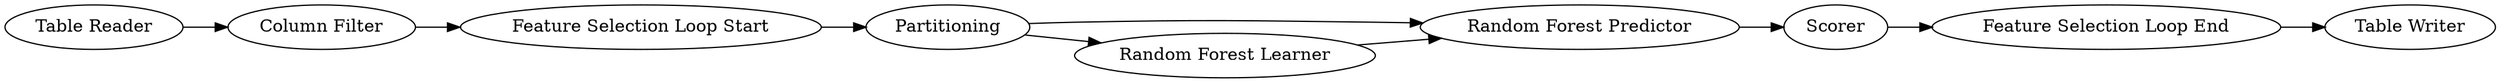 digraph {
	10 -> 7
	8 -> 6
	1 -> 12
	7 -> 2
	6 -> 10
	12 -> 8
	9 -> 10
	6 -> 9
	2 -> 11
	1 [label="Table Reader"]
	7 [label=Scorer]
	9 [label="Random Forest Learner"]
	11 [label="Table Writer"]
	10 [label="Random Forest Predictor"]
	6 [label=Partitioning]
	8 [label="Feature Selection Loop Start"]
	2 [label="Feature Selection Loop End"]
	12 [label="Column Filter"]
	rankdir=LR
}
